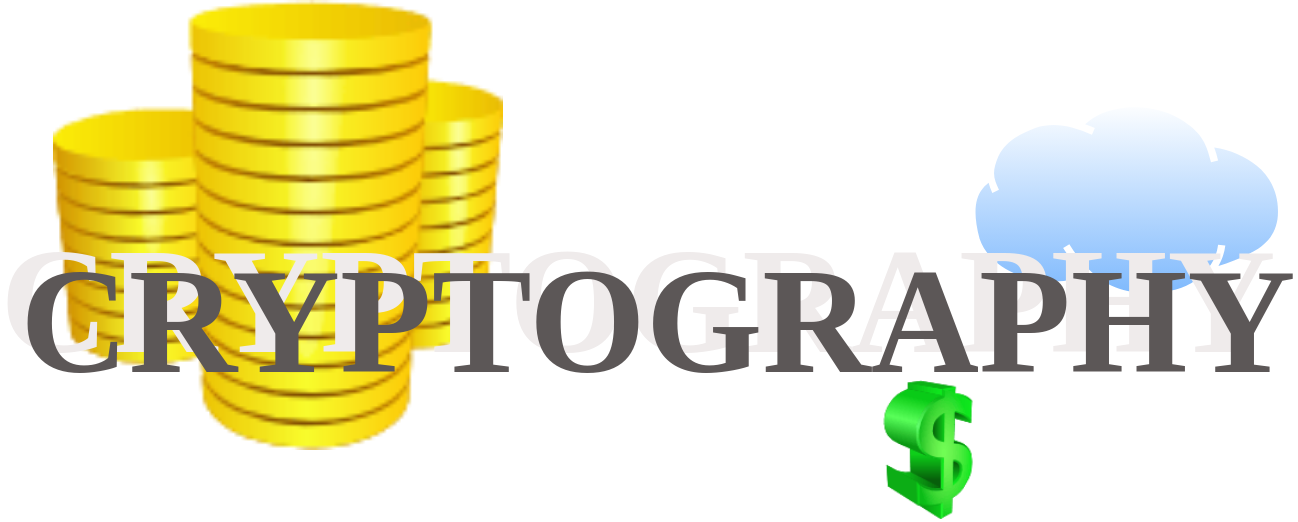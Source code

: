 <mxfile>
    <diagram id="Evxrvwh22S7YI41lDi4x" name="Page-1">
        <mxGraphModel dx="834" dy="950" grid="1" gridSize="10" guides="1" tooltips="1" connect="1" arrows="1" fold="1" page="1" pageScale="1" pageWidth="850" pageHeight="1100" math="0" shadow="0">
            <root>
                <mxCell id="0"/>
                <mxCell id="1" parent="0"/>
                <mxCell id="49" value="" style="image;html=1;image=img/lib/clip_art/finance/Coins_128x128.png;fontFamily=Lucida Console;fontSize=75;fontColor=#5c5757;" vertex="1" parent="1">
                    <mxGeometry x="130" y="280" width="230" height="225" as="geometry"/>
                </mxCell>
                <mxCell id="48" value="" style="aspect=fixed;perimeter=ellipsePerimeter;html=1;align=center;shadow=0;dashed=0;spacingTop=3;image;image=img/lib/active_directory/internet_cloud.svg;fontFamily=Lucida Console;fontSize=75;fontColor=#5c5757;" vertex="1" parent="1">
                    <mxGeometry x="590" y="330" width="158.73" height="100" as="geometry"/>
                </mxCell>
                <mxCell id="46" value="&lt;h1&gt;&lt;font color=&quot;#efebeb&quot; face=&quot;Lucida Console&quot;&gt;&lt;span style=&quot;font-size: 75px;&quot;&gt;CRYPTOGRAPHY&lt;/span&gt;&lt;/font&gt;&lt;/h1&gt;" style="text;strokeColor=none;align=center;fillColor=none;html=1;verticalAlign=middle;whiteSpace=wrap;rounded=0;" vertex="1" parent="1">
                    <mxGeometry x="395" y="420" width="60" height="20" as="geometry"/>
                </mxCell>
                <mxCell id="47" value="&lt;h1&gt;&lt;font color=&quot;#5c5757&quot; face=&quot;Lucida Console&quot;&gt;&lt;span style=&quot;font-size: 75px;&quot;&gt;CRYPTOGRAPHY&lt;/span&gt;&lt;/font&gt;&lt;/h1&gt;" style="text;strokeColor=none;align=center;fillColor=none;html=1;verticalAlign=middle;whiteSpace=wrap;rounded=0;" vertex="1" parent="1">
                    <mxGeometry x="405" y="430" width="60" height="20" as="geometry"/>
                </mxCell>
                <mxCell id="51" value="" style="image;html=1;image=img/lib/clip_art/finance/Dollar_128x128.png;fontFamily=Lucida Console;fontSize=75;fontColor=#5c5757;" vertex="1" parent="1">
                    <mxGeometry x="540" y="470" width="60" height="70" as="geometry"/>
                </mxCell>
            </root>
        </mxGraphModel>
    </diagram>
</mxfile>